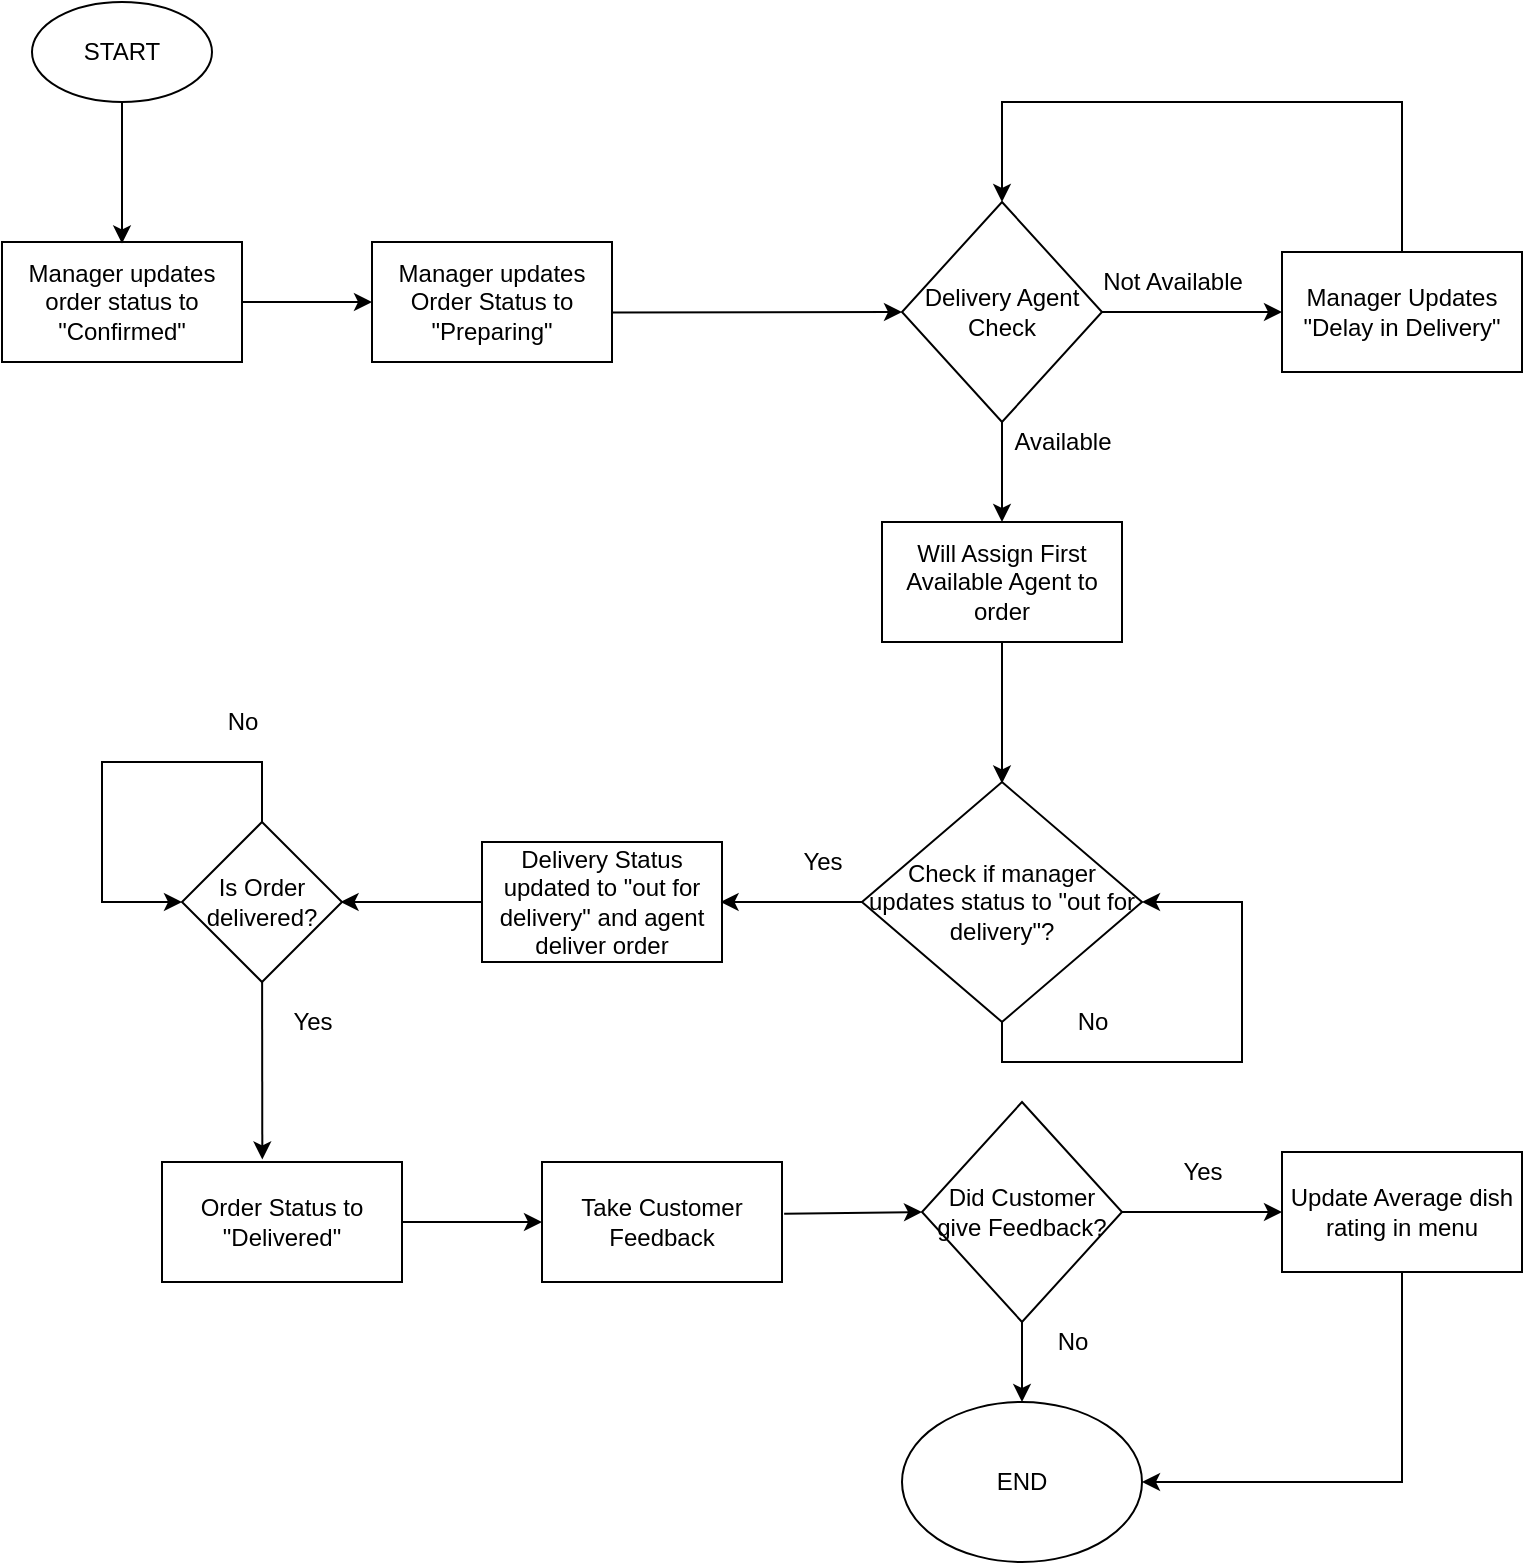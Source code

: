 <mxfile version="17.2.1" type="device"><diagram id="QMpNDRZ6RE1UB2fuNEDA" name="Page-1"><mxGraphModel dx="1113" dy="714" grid="1" gridSize="10" guides="1" tooltips="1" connect="1" arrows="1" fold="1" page="1" pageScale="1" pageWidth="1100" pageHeight="850" math="0" shadow="0"><root><mxCell id="0"/><mxCell id="1" parent="0"/><mxCell id="BttJhcyGBwuwut1wPPxu-1" value="START" style="ellipse;whiteSpace=wrap;html=1;" parent="1" vertex="1"><mxGeometry x="185" y="50" width="90" height="50" as="geometry"/></mxCell><mxCell id="BttJhcyGBwuwut1wPPxu-2" value="Manager updates order status to &quot;Confirmed&quot;" style="rounded=0;whiteSpace=wrap;html=1;" parent="1" vertex="1"><mxGeometry x="170" y="170" width="120" height="60" as="geometry"/></mxCell><mxCell id="BttJhcyGBwuwut1wPPxu-3" value="Manager updates Order Status to &quot;Preparing&quot;" style="rounded=0;whiteSpace=wrap;html=1;" parent="1" vertex="1"><mxGeometry x="355" y="170" width="120" height="60" as="geometry"/></mxCell><mxCell id="BttJhcyGBwuwut1wPPxu-5" value="Delivery Agent Check" style="rhombus;whiteSpace=wrap;html=1;" parent="1" vertex="1"><mxGeometry x="620" y="150" width="100" height="110" as="geometry"/></mxCell><mxCell id="BttJhcyGBwuwut1wPPxu-6" value="" style="endArrow=classic;html=1;rounded=0;" parent="1" source="BttJhcyGBwuwut1wPPxu-1" edge="1"><mxGeometry width="50" height="50" relative="1" as="geometry"><mxPoint x="230" y="150" as="sourcePoint"/><mxPoint x="230" y="170.711" as="targetPoint"/></mxGeometry></mxCell><mxCell id="BttJhcyGBwuwut1wPPxu-7" value="" style="endArrow=classic;html=1;rounded=0;entryX=0;entryY=0.5;entryDx=0;entryDy=0;" parent="1" source="BttJhcyGBwuwut1wPPxu-2" target="BttJhcyGBwuwut1wPPxu-3" edge="1"><mxGeometry width="50" height="50" relative="1" as="geometry"><mxPoint x="290" y="250" as="sourcePoint"/><mxPoint x="350" y="200" as="targetPoint"/></mxGeometry></mxCell><mxCell id="BttJhcyGBwuwut1wPPxu-8" value="Will Assign First Available Agent to order" style="rounded=0;whiteSpace=wrap;html=1;" parent="1" vertex="1"><mxGeometry x="610" y="310" width="120" height="60" as="geometry"/></mxCell><mxCell id="BttJhcyGBwuwut1wPPxu-9" value="Check if manager updates status to &quot;out for delivery&quot;?" style="rhombus;whiteSpace=wrap;html=1;" parent="1" vertex="1"><mxGeometry x="600" y="440" width="140" height="120" as="geometry"/></mxCell><mxCell id="BttJhcyGBwuwut1wPPxu-10" value="Delivery Status updated to &quot;out for delivery&quot; and agent deliver order" style="rounded=0;whiteSpace=wrap;html=1;" parent="1" vertex="1"><mxGeometry x="410" y="470" width="120" height="60" as="geometry"/></mxCell><mxCell id="BttJhcyGBwuwut1wPPxu-14" value="" style="endArrow=classic;html=1;rounded=0;entryX=0.5;entryY=0;entryDx=0;entryDy=0;exitX=0.5;exitY=0;exitDx=0;exitDy=0;" parent="1" source="BttJhcyGBwuwut1wPPxu-16" target="BttJhcyGBwuwut1wPPxu-5" edge="1"><mxGeometry width="50" height="50" relative="1" as="geometry"><mxPoint x="870" y="170" as="sourcePoint"/><mxPoint x="580" y="110" as="targetPoint"/><Array as="points"><mxPoint x="870" y="100"/><mxPoint x="670" y="100"/></Array></mxGeometry></mxCell><mxCell id="BttJhcyGBwuwut1wPPxu-15" value="" style="endArrow=classic;html=1;rounded=0;exitX=0.5;exitY=1;exitDx=0;exitDy=0;entryX=0.5;entryY=0;entryDx=0;entryDy=0;" parent="1" source="BttJhcyGBwuwut1wPPxu-5" target="BttJhcyGBwuwut1wPPxu-8" edge="1"><mxGeometry width="50" height="50" relative="1" as="geometry"><mxPoint x="740" y="300" as="sourcePoint"/><mxPoint x="790" y="250" as="targetPoint"/></mxGeometry></mxCell><mxCell id="BttJhcyGBwuwut1wPPxu-16" value="Manager Updates &quot;Delay in Delivery&quot;" style="rounded=0;whiteSpace=wrap;html=1;" parent="1" vertex="1"><mxGeometry x="810" y="175" width="120" height="60" as="geometry"/></mxCell><mxCell id="BttJhcyGBwuwut1wPPxu-17" value="" style="endArrow=classic;html=1;rounded=0;exitX=1;exitY=0.5;exitDx=0;exitDy=0;entryX=0;entryY=0.5;entryDx=0;entryDy=0;" parent="1" source="BttJhcyGBwuwut1wPPxu-5" target="BttJhcyGBwuwut1wPPxu-16" edge="1"><mxGeometry width="50" height="50" relative="1" as="geometry"><mxPoint x="740" y="230" as="sourcePoint"/><mxPoint x="790" y="180" as="targetPoint"/></mxGeometry></mxCell><mxCell id="BttJhcyGBwuwut1wPPxu-18" value="" style="endArrow=classic;html=1;rounded=0;exitX=0.998;exitY=0.588;exitDx=0;exitDy=0;entryX=0;entryY=0.5;entryDx=0;entryDy=0;exitPerimeter=0;" parent="1" source="BttJhcyGBwuwut1wPPxu-3" target="BttJhcyGBwuwut1wPPxu-5" edge="1"><mxGeometry width="50" height="50" relative="1" as="geometry"><mxPoint x="510" y="240" as="sourcePoint"/><mxPoint x="560" y="190" as="targetPoint"/></mxGeometry></mxCell><mxCell id="BttJhcyGBwuwut1wPPxu-19" value="" style="endArrow=classic;html=1;rounded=0;" parent="1" source="BttJhcyGBwuwut1wPPxu-8" edge="1"><mxGeometry width="50" height="50" relative="1" as="geometry"><mxPoint x="670" y="420" as="sourcePoint"/><mxPoint x="670" y="440.711" as="targetPoint"/></mxGeometry></mxCell><mxCell id="BttJhcyGBwuwut1wPPxu-20" value="" style="endArrow=classic;html=1;rounded=0;" parent="1" source="BttJhcyGBwuwut1wPPxu-9" edge="1"><mxGeometry width="50" height="50" relative="1" as="geometry"><mxPoint x="529.289" y="550" as="sourcePoint"/><mxPoint x="529.289" y="500" as="targetPoint"/></mxGeometry></mxCell><mxCell id="BttJhcyGBwuwut1wPPxu-21" value="Is Order delivered?" style="rhombus;whiteSpace=wrap;html=1;" parent="1" vertex="1"><mxGeometry x="260" y="460" width="80" height="80" as="geometry"/></mxCell><mxCell id="BttJhcyGBwuwut1wPPxu-22" value="Order Status to &quot;Delivered&quot;" style="rounded=0;whiteSpace=wrap;html=1;" parent="1" vertex="1"><mxGeometry x="250" y="630" width="120" height="60" as="geometry"/></mxCell><mxCell id="BttJhcyGBwuwut1wPPxu-23" value="Take Customer Feedback" style="rounded=0;whiteSpace=wrap;html=1;" parent="1" vertex="1"><mxGeometry x="440" y="630" width="120" height="60" as="geometry"/></mxCell><mxCell id="BttJhcyGBwuwut1wPPxu-24" value="" style="endArrow=classic;html=1;rounded=0;entryX=0.418;entryY=-0.021;entryDx=0;entryDy=0;entryPerimeter=0;" parent="1" source="BttJhcyGBwuwut1wPPxu-21" target="BttJhcyGBwuwut1wPPxu-22" edge="1"><mxGeometry width="50" height="50" relative="1" as="geometry"><mxPoint x="300" y="590" as="sourcePoint"/><mxPoint x="300" y="610.711" as="targetPoint"/></mxGeometry></mxCell><mxCell id="BttJhcyGBwuwut1wPPxu-26" value="" style="endArrow=classic;html=1;rounded=0;exitX=1;exitY=0.5;exitDx=0;exitDy=0;entryX=0;entryY=0.5;entryDx=0;entryDy=0;" parent="1" source="BttJhcyGBwuwut1wPPxu-22" target="BttJhcyGBwuwut1wPPxu-23" edge="1"><mxGeometry width="50" height="50" relative="1" as="geometry"><mxPoint x="350" y="740" as="sourcePoint"/><mxPoint x="400" y="690" as="targetPoint"/></mxGeometry></mxCell><mxCell id="BttJhcyGBwuwut1wPPxu-27" value="Did Customer give Feedback?" style="rhombus;whiteSpace=wrap;html=1;" parent="1" vertex="1"><mxGeometry x="630" y="600" width="100" height="110" as="geometry"/></mxCell><mxCell id="BttJhcyGBwuwut1wPPxu-28" value="" style="endArrow=classic;html=1;rounded=0;entryX=0;entryY=0.5;entryDx=0;entryDy=0;exitX=1.009;exitY=0.431;exitDx=0;exitDy=0;exitPerimeter=0;" parent="1" source="BttJhcyGBwuwut1wPPxu-23" target="BttJhcyGBwuwut1wPPxu-27" edge="1"><mxGeometry width="50" height="50" relative="1" as="geometry"><mxPoint x="560" y="700" as="sourcePoint"/><mxPoint x="630" y="650" as="targetPoint"/></mxGeometry></mxCell><mxCell id="BttJhcyGBwuwut1wPPxu-29" value="Update Average dish rating in menu" style="rounded=0;whiteSpace=wrap;html=1;" parent="1" vertex="1"><mxGeometry x="810" y="625" width="120" height="60" as="geometry"/></mxCell><mxCell id="BttJhcyGBwuwut1wPPxu-30" value="" style="endArrow=classic;html=1;rounded=0;entryX=0;entryY=0.5;entryDx=0;entryDy=0;" parent="1" source="BttJhcyGBwuwut1wPPxu-27" target="BttJhcyGBwuwut1wPPxu-29" edge="1"><mxGeometry width="50" height="50" relative="1" as="geometry"><mxPoint x="730" y="705" as="sourcePoint"/><mxPoint x="800.711" y="655" as="targetPoint"/></mxGeometry></mxCell><mxCell id="BttJhcyGBwuwut1wPPxu-31" value="END" style="ellipse;whiteSpace=wrap;html=1;" parent="1" vertex="1"><mxGeometry x="620" y="750" width="120" height="80" as="geometry"/></mxCell><mxCell id="BttJhcyGBwuwut1wPPxu-32" value="" style="endArrow=classic;html=1;rounded=0;" parent="1" source="BttJhcyGBwuwut1wPPxu-27" edge="1"><mxGeometry width="50" height="50" relative="1" as="geometry"><mxPoint x="680" y="760" as="sourcePoint"/><mxPoint x="680" y="750" as="targetPoint"/></mxGeometry></mxCell><mxCell id="BttJhcyGBwuwut1wPPxu-33" value="" style="endArrow=classic;html=1;rounded=0;entryX=1;entryY=0.5;entryDx=0;entryDy=0;exitX=0.5;exitY=1;exitDx=0;exitDy=0;" parent="1" source="BttJhcyGBwuwut1wPPxu-29" edge="1"><mxGeometry width="50" height="50" relative="1" as="geometry"><mxPoint x="870" y="690" as="sourcePoint"/><mxPoint x="740" y="790" as="targetPoint"/><Array as="points"><mxPoint x="870" y="790"/></Array></mxGeometry></mxCell><mxCell id="BttJhcyGBwuwut1wPPxu-34" value="" style="endArrow=classic;html=1;rounded=0;exitX=0.5;exitY=1;exitDx=0;exitDy=0;entryX=1;entryY=0.5;entryDx=0;entryDy=0;" parent="1" source="BttJhcyGBwuwut1wPPxu-9" target="BttJhcyGBwuwut1wPPxu-9" edge="1"><mxGeometry width="50" height="50" relative="1" as="geometry"><mxPoint x="800" y="520" as="sourcePoint"/><mxPoint x="850" y="470" as="targetPoint"/><Array as="points"><mxPoint x="670" y="580"/><mxPoint x="790" y="580"/><mxPoint x="790" y="550"/><mxPoint x="790" y="500"/></Array></mxGeometry></mxCell><mxCell id="BttJhcyGBwuwut1wPPxu-36" value="" style="endArrow=classic;html=1;rounded=0;" parent="1" source="BttJhcyGBwuwut1wPPxu-10" edge="1"><mxGeometry width="50" height="50" relative="1" as="geometry"><mxPoint x="339.289" y="550" as="sourcePoint"/><mxPoint x="339.289" y="500" as="targetPoint"/></mxGeometry></mxCell><mxCell id="BttJhcyGBwuwut1wPPxu-37" value="" style="endArrow=classic;html=1;rounded=0;exitX=0.5;exitY=0;exitDx=0;exitDy=0;entryX=0;entryY=0.5;entryDx=0;entryDy=0;" parent="1" source="BttJhcyGBwuwut1wPPxu-21" target="BttJhcyGBwuwut1wPPxu-21" edge="1"><mxGeometry width="50" height="50" relative="1" as="geometry"><mxPoint x="220" y="470" as="sourcePoint"/><mxPoint x="220" y="510" as="targetPoint"/><Array as="points"><mxPoint x="300" y="430"/><mxPoint x="220" y="430"/><mxPoint x="220" y="500"/></Array></mxGeometry></mxCell><mxCell id="BttJhcyGBwuwut1wPPxu-38" value="No" style="text;html=1;align=center;verticalAlign=middle;resizable=0;points=[];autosize=1;strokeColor=none;fillColor=none;" parent="1" vertex="1"><mxGeometry x="275" y="400" width="30" height="20" as="geometry"/></mxCell><mxCell id="BttJhcyGBwuwut1wPPxu-39" value="Not Available" style="text;html=1;align=center;verticalAlign=middle;resizable=0;points=[];autosize=1;strokeColor=none;fillColor=none;" parent="1" vertex="1"><mxGeometry x="710" y="180" width="90" height="20" as="geometry"/></mxCell><mxCell id="BttJhcyGBwuwut1wPPxu-40" value="Available" style="text;html=1;align=center;verticalAlign=middle;resizable=0;points=[];autosize=1;strokeColor=none;fillColor=none;" parent="1" vertex="1"><mxGeometry x="670" y="260" width="60" height="20" as="geometry"/></mxCell><mxCell id="BttJhcyGBwuwut1wPPxu-41" value="No" style="text;html=1;align=center;verticalAlign=middle;resizable=0;points=[];autosize=1;strokeColor=none;fillColor=none;" parent="1" vertex="1"><mxGeometry x="700" y="550" width="30" height="20" as="geometry"/></mxCell><mxCell id="BttJhcyGBwuwut1wPPxu-42" value="Yes" style="text;html=1;align=center;verticalAlign=middle;resizable=0;points=[];autosize=1;strokeColor=none;fillColor=none;" parent="1" vertex="1"><mxGeometry x="560" y="470" width="40" height="20" as="geometry"/></mxCell><mxCell id="BttJhcyGBwuwut1wPPxu-43" value="Yes" style="text;html=1;align=center;verticalAlign=middle;resizable=0;points=[];autosize=1;strokeColor=none;fillColor=none;" parent="1" vertex="1"><mxGeometry x="305" y="550" width="40" height="20" as="geometry"/></mxCell><mxCell id="BttJhcyGBwuwut1wPPxu-44" value="No" style="text;html=1;align=center;verticalAlign=middle;resizable=0;points=[];autosize=1;strokeColor=none;fillColor=none;" parent="1" vertex="1"><mxGeometry x="690" y="710" width="30" height="20" as="geometry"/></mxCell><mxCell id="BttJhcyGBwuwut1wPPxu-45" value="Yes" style="text;html=1;align=center;verticalAlign=middle;resizable=0;points=[];autosize=1;strokeColor=none;fillColor=none;" parent="1" vertex="1"><mxGeometry x="750" y="625" width="40" height="20" as="geometry"/></mxCell></root></mxGraphModel></diagram></mxfile>